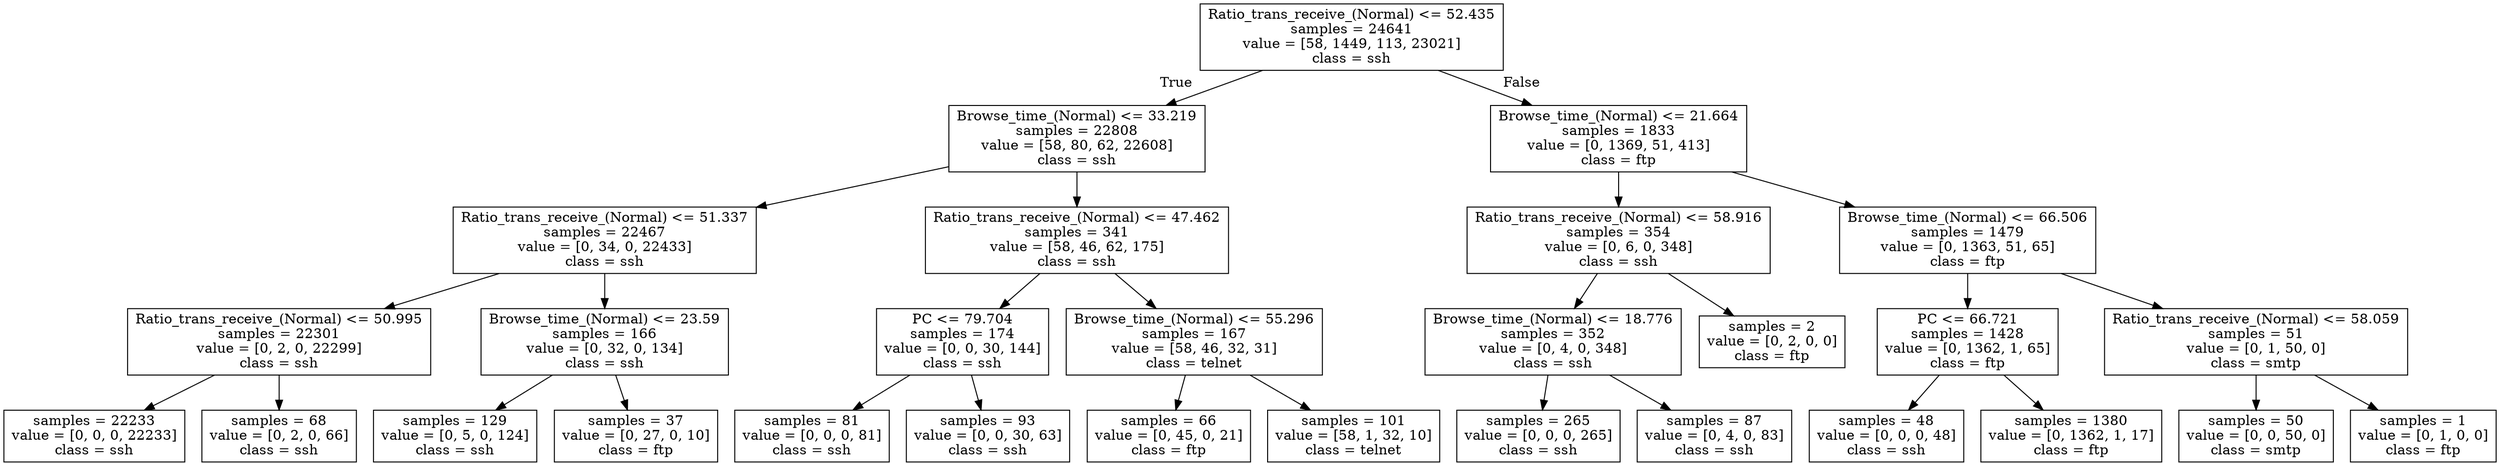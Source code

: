 digraph Tree {
node [shape=box] ;
0 [label="Ratio_trans_receive_(Normal) <= 52.435\nsamples = 24641\nvalue = [58, 1449, 113, 23021]\nclass = ssh"] ;
1 [label="Browse_time_(Normal) <= 33.219\nsamples = 22808\nvalue = [58, 80, 62, 22608]\nclass = ssh"] ;
0 -> 1 [labeldistance=2.5, labelangle=45, headlabel="True"] ;
2 [label="Ratio_trans_receive_(Normal) <= 51.337\nsamples = 22467\nvalue = [0, 34, 0, 22433]\nclass = ssh"] ;
1 -> 2 ;
3 [label="Ratio_trans_receive_(Normal) <= 50.995\nsamples = 22301\nvalue = [0, 2, 0, 22299]\nclass = ssh"] ;
2 -> 3 ;
4 [label="samples = 22233\nvalue = [0, 0, 0, 22233]\nclass = ssh"] ;
3 -> 4 ;
5 [label="samples = 68\nvalue = [0, 2, 0, 66]\nclass = ssh"] ;
3 -> 5 ;
6 [label="Browse_time_(Normal) <= 23.59\nsamples = 166\nvalue = [0, 32, 0, 134]\nclass = ssh"] ;
2 -> 6 ;
7 [label="samples = 129\nvalue = [0, 5, 0, 124]\nclass = ssh"] ;
6 -> 7 ;
8 [label="samples = 37\nvalue = [0, 27, 0, 10]\nclass = ftp"] ;
6 -> 8 ;
9 [label="Ratio_trans_receive_(Normal) <= 47.462\nsamples = 341\nvalue = [58, 46, 62, 175]\nclass = ssh"] ;
1 -> 9 ;
10 [label="PC <= 79.704\nsamples = 174\nvalue = [0, 0, 30, 144]\nclass = ssh"] ;
9 -> 10 ;
11 [label="samples = 81\nvalue = [0, 0, 0, 81]\nclass = ssh"] ;
10 -> 11 ;
12 [label="samples = 93\nvalue = [0, 0, 30, 63]\nclass = ssh"] ;
10 -> 12 ;
13 [label="Browse_time_(Normal) <= 55.296\nsamples = 167\nvalue = [58, 46, 32, 31]\nclass = telnet"] ;
9 -> 13 ;
14 [label="samples = 66\nvalue = [0, 45, 0, 21]\nclass = ftp"] ;
13 -> 14 ;
15 [label="samples = 101\nvalue = [58, 1, 32, 10]\nclass = telnet"] ;
13 -> 15 ;
16 [label="Browse_time_(Normal) <= 21.664\nsamples = 1833\nvalue = [0, 1369, 51, 413]\nclass = ftp"] ;
0 -> 16 [labeldistance=2.5, labelangle=-45, headlabel="False"] ;
17 [label="Ratio_trans_receive_(Normal) <= 58.916\nsamples = 354\nvalue = [0, 6, 0, 348]\nclass = ssh"] ;
16 -> 17 ;
18 [label="Browse_time_(Normal) <= 18.776\nsamples = 352\nvalue = [0, 4, 0, 348]\nclass = ssh"] ;
17 -> 18 ;
19 [label="samples = 265\nvalue = [0, 0, 0, 265]\nclass = ssh"] ;
18 -> 19 ;
20 [label="samples = 87\nvalue = [0, 4, 0, 83]\nclass = ssh"] ;
18 -> 20 ;
21 [label="samples = 2\nvalue = [0, 2, 0, 0]\nclass = ftp"] ;
17 -> 21 ;
22 [label="Browse_time_(Normal) <= 66.506\nsamples = 1479\nvalue = [0, 1363, 51, 65]\nclass = ftp"] ;
16 -> 22 ;
23 [label="PC <= 66.721\nsamples = 1428\nvalue = [0, 1362, 1, 65]\nclass = ftp"] ;
22 -> 23 ;
24 [label="samples = 48\nvalue = [0, 0, 0, 48]\nclass = ssh"] ;
23 -> 24 ;
25 [label="samples = 1380\nvalue = [0, 1362, 1, 17]\nclass = ftp"] ;
23 -> 25 ;
26 [label="Ratio_trans_receive_(Normal) <= 58.059\nsamples = 51\nvalue = [0, 1, 50, 0]\nclass = smtp"] ;
22 -> 26 ;
27 [label="samples = 50\nvalue = [0, 0, 50, 0]\nclass = smtp"] ;
26 -> 27 ;
28 [label="samples = 1\nvalue = [0, 1, 0, 0]\nclass = ftp"] ;
26 -> 28 ;
}